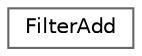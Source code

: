 digraph "Graphical Class Hierarchy"
{
 // INTERACTIVE_SVG=YES
 // LATEX_PDF_SIZE
  bgcolor="transparent";
  edge [fontname=Helvetica,fontsize=10,labelfontname=Helvetica,labelfontsize=10];
  node [fontname=Helvetica,fontsize=10,shape=box,height=0.2,width=0.4];
  rankdir="LR";
  Node0 [id="Node000000",label="FilterAdd",height=0.2,width=0.4,color="grey40", fillcolor="white", style="filled",URL="$df/d5e/class_filter_add.html",tooltip="The implementation of the \"add\" filter."];
}

